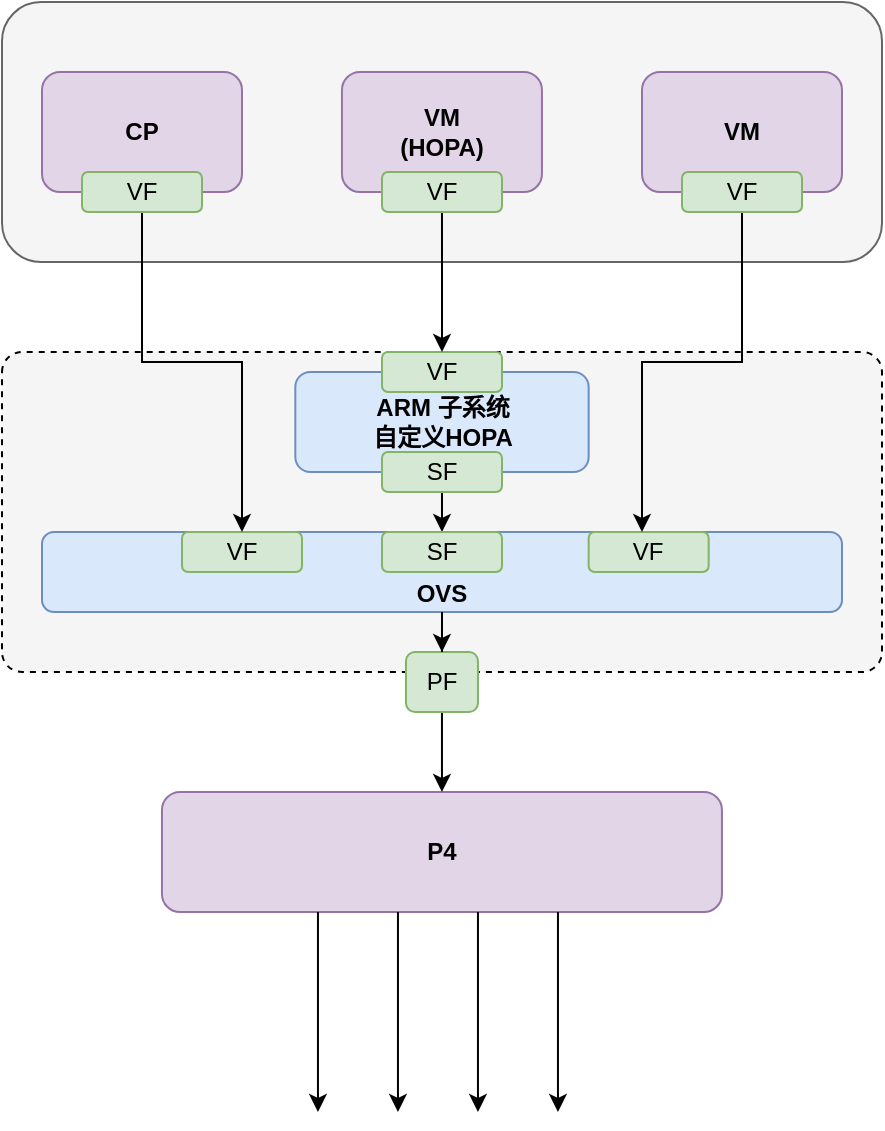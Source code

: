 <mxfile version="24.0.0" type="github">
  <diagram name="第 1 页" id="Ht9HqhTAGx8YjxHSbbby">
    <mxGraphModel dx="1436" dy="853" grid="1" gridSize="10" guides="1" tooltips="1" connect="1" arrows="1" fold="1" page="1" pageScale="1" pageWidth="827" pageHeight="1169" math="0" shadow="0">
      <root>
        <mxCell id="0" />
        <mxCell id="1" parent="0" />
        <mxCell id="pJMG76k29w3HXzMHniYX-48" value="" style="rounded=1;whiteSpace=wrap;html=1;fillColor=#f5f5f5;strokeColor=#666666;fontColor=#333333;" parent="1" vertex="1">
          <mxGeometry x="40" y="5" width="440" height="130" as="geometry" />
        </mxCell>
        <mxCell id="pJMG76k29w3HXzMHniYX-2" value="" style="points=[[0.25,0,0],[0.5,0,0],[0.75,0,0],[1,0.25,0],[1,0.5,0],[1,0.75,0],[0.75,1,0],[0.5,1,0],[0.25,1,0],[0,0.75,0],[0,0.5,0],[0,0.25,0]];shape=mxgraph.bpmn.task;whiteSpace=wrap;rectStyle=rounded;size=10;html=1;container=1;expand=0;collapsible=0;taskMarker=abstract;fillColor=#f5f5f5;fontColor=#333333;strokeColor=default;labelPosition=left;verticalLabelPosition=top;align=right;verticalAlign=bottom;dashed=1;fontSize=12;fontStyle=1" parent="1" vertex="1">
          <mxGeometry x="40" y="180" width="440" height="160" as="geometry" />
        </mxCell>
        <mxCell id="avUbgAyuhhQzkx1hzSZD-8" style="edgeStyle=orthogonalEdgeStyle;rounded=0;orthogonalLoop=1;jettySize=auto;html=1;exitX=0.5;exitY=1;exitDx=0;exitDy=0;" edge="1" parent="pJMG76k29w3HXzMHniYX-2" source="pJMG76k29w3HXzMHniYX-4" target="avUbgAyuhhQzkx1hzSZD-2">
          <mxGeometry relative="1" as="geometry" />
        </mxCell>
        <mxCell id="pJMG76k29w3HXzMHniYX-4" value="ARM 子系统&lt;br&gt;自定义HOPA" style="rounded=1;whiteSpace=wrap;html=1;fillColor=#dae8fc;strokeColor=#6c8ebf;fontSize=12;fontStyle=1" parent="pJMG76k29w3HXzMHniYX-2" vertex="1">
          <mxGeometry x="146.66" y="10" width="146.67" height="50" as="geometry" />
        </mxCell>
        <mxCell id="avUbgAyuhhQzkx1hzSZD-2" value="OVS" style="rounded=1;whiteSpace=wrap;html=1;fillColor=#dae8fc;strokeColor=#6c8ebf;fontSize=12;fontStyle=1;verticalAlign=bottom;" vertex="1" parent="pJMG76k29w3HXzMHniYX-2">
          <mxGeometry x="20" y="90" width="400" height="40" as="geometry" />
        </mxCell>
        <mxCell id="avUbgAyuhhQzkx1hzSZD-10" value="SF" style="rounded=1;whiteSpace=wrap;html=1;fillColor=#d5e8d4;strokeColor=#82b366;" vertex="1" parent="pJMG76k29w3HXzMHniYX-2">
          <mxGeometry x="190" y="50" width="60" height="20" as="geometry" />
        </mxCell>
        <mxCell id="avUbgAyuhhQzkx1hzSZD-13" value="VF" style="rounded=1;whiteSpace=wrap;html=1;fillColor=#d5e8d4;strokeColor=#82b366;" vertex="1" parent="pJMG76k29w3HXzMHniYX-2">
          <mxGeometry x="190" width="60" height="20" as="geometry" />
        </mxCell>
        <mxCell id="avUbgAyuhhQzkx1hzSZD-17" value="VF" style="rounded=1;whiteSpace=wrap;html=1;fillColor=#d5e8d4;strokeColor=#82b366;" vertex="1" parent="pJMG76k29w3HXzMHniYX-2">
          <mxGeometry x="90" y="90" width="60" height="20" as="geometry" />
        </mxCell>
        <mxCell id="avUbgAyuhhQzkx1hzSZD-18" value="VF" style="rounded=1;whiteSpace=wrap;html=1;fillColor=#d5e8d4;strokeColor=#82b366;" vertex="1" parent="pJMG76k29w3HXzMHniYX-2">
          <mxGeometry x="293.33" y="90" width="60" height="20" as="geometry" />
        </mxCell>
        <mxCell id="avUbgAyuhhQzkx1hzSZD-19" value="SF" style="rounded=1;whiteSpace=wrap;html=1;fillColor=#d5e8d4;strokeColor=#82b366;" vertex="1" parent="pJMG76k29w3HXzMHniYX-2">
          <mxGeometry x="190" y="90" width="60" height="20" as="geometry" />
        </mxCell>
        <mxCell id="pJMG76k29w3HXzMHniYX-12" value="P4" style="rounded=1;whiteSpace=wrap;html=1;fillColor=#e1d5e7;strokeColor=#9673a6;fontSize=12;fontStyle=1" parent="1" vertex="1">
          <mxGeometry x="119.98" y="400" width="280" height="60" as="geometry" />
        </mxCell>
        <mxCell id="avUbgAyuhhQzkx1hzSZD-3" style="edgeStyle=orthogonalEdgeStyle;rounded=0;orthogonalLoop=1;jettySize=auto;html=1;exitX=0.5;exitY=1;exitDx=0;exitDy=0;" edge="1" parent="1" source="pJMG76k29w3HXzMHniYX-21">
          <mxGeometry relative="1" as="geometry">
            <mxPoint x="260" y="180" as="targetPoint" />
          </mxGeometry>
        </mxCell>
        <mxCell id="pJMG76k29w3HXzMHniYX-21" value="VM&lt;br&gt;(HOPA)" style="rounded=1;whiteSpace=wrap;html=1;fillColor=#e1d5e7;strokeColor=#9673a6;fontSize=12;fontStyle=1" parent="1" vertex="1">
          <mxGeometry x="209.98" y="40" width="100" height="60" as="geometry" />
        </mxCell>
        <mxCell id="avUbgAyuhhQzkx1hzSZD-4" style="edgeStyle=orthogonalEdgeStyle;rounded=0;orthogonalLoop=1;jettySize=auto;html=1;exitX=0.5;exitY=1;exitDx=0;exitDy=0;entryX=0.75;entryY=0;entryDx=0;entryDy=0;" edge="1" parent="1" source="pJMG76k29w3HXzMHniYX-23" target="avUbgAyuhhQzkx1hzSZD-2">
          <mxGeometry relative="1" as="geometry" />
        </mxCell>
        <mxCell id="pJMG76k29w3HXzMHniYX-23" value="VM" style="rounded=1;whiteSpace=wrap;html=1;fillColor=#e1d5e7;strokeColor=#9673a6;fontSize=12;fontStyle=1" parent="1" vertex="1">
          <mxGeometry x="360" y="40" width="100" height="60" as="geometry" />
        </mxCell>
        <mxCell id="pJMG76k29w3HXzMHniYX-38" value="" style="endArrow=classic;html=1;rounded=0;" parent="1" edge="1">
          <mxGeometry width="50" height="50" relative="1" as="geometry">
            <mxPoint x="197.98" y="460" as="sourcePoint" />
            <mxPoint x="197.98" y="560" as="targetPoint" />
          </mxGeometry>
        </mxCell>
        <mxCell id="pJMG76k29w3HXzMHniYX-40" value="" style="endArrow=classic;html=1;rounded=0;" parent="1" edge="1">
          <mxGeometry width="50" height="50" relative="1" as="geometry">
            <mxPoint x="237.98" y="460" as="sourcePoint" />
            <mxPoint x="237.98" y="560" as="targetPoint" />
          </mxGeometry>
        </mxCell>
        <mxCell id="pJMG76k29w3HXzMHniYX-41" value="" style="endArrow=classic;html=1;rounded=0;" parent="1" edge="1">
          <mxGeometry width="50" height="50" relative="1" as="geometry">
            <mxPoint x="277.98" y="460" as="sourcePoint" />
            <mxPoint x="277.98" y="560" as="targetPoint" />
          </mxGeometry>
        </mxCell>
        <mxCell id="pJMG76k29w3HXzMHniYX-42" value="" style="endArrow=classic;html=1;rounded=0;" parent="1" edge="1">
          <mxGeometry width="50" height="50" relative="1" as="geometry">
            <mxPoint x="317.98" y="460" as="sourcePoint" />
            <mxPoint x="317.98" y="560" as="targetPoint" />
          </mxGeometry>
        </mxCell>
        <mxCell id="pJMG76k29w3HXzMHniYX-46" style="edgeStyle=orthogonalEdgeStyle;rounded=0;orthogonalLoop=1;jettySize=auto;html=1;exitX=0.5;exitY=1;exitDx=0;exitDy=0;entryX=0.5;entryY=0;entryDx=0;entryDy=0;" parent="1" source="pJMG76k29w3HXzMHniYX-44" target="pJMG76k29w3HXzMHniYX-12" edge="1">
          <mxGeometry relative="1" as="geometry" />
        </mxCell>
        <mxCell id="pJMG76k29w3HXzMHniYX-44" value="PF" style="rounded=1;whiteSpace=wrap;html=1;fillColor=#d5e8d4;strokeColor=#82b366;" parent="1" vertex="1">
          <mxGeometry x="241.98" y="330" width="36" height="30" as="geometry" />
        </mxCell>
        <mxCell id="avUbgAyuhhQzkx1hzSZD-5" style="edgeStyle=orthogonalEdgeStyle;rounded=0;orthogonalLoop=1;jettySize=auto;html=1;exitX=0.5;exitY=1;exitDx=0;exitDy=0;entryX=0.25;entryY=0;entryDx=0;entryDy=0;" edge="1" parent="1" source="pJMG76k29w3HXzMHniYX-49" target="avUbgAyuhhQzkx1hzSZD-2">
          <mxGeometry relative="1" as="geometry" />
        </mxCell>
        <mxCell id="pJMG76k29w3HXzMHniYX-49" value="CP" style="rounded=1;whiteSpace=wrap;html=1;fillColor=#e1d5e7;strokeColor=#9673a6;fontSize=12;fontStyle=1" parent="1" vertex="1">
          <mxGeometry x="60" y="40" width="100" height="60" as="geometry" />
        </mxCell>
        <mxCell id="avUbgAyuhhQzkx1hzSZD-9" style="edgeStyle=orthogonalEdgeStyle;rounded=0;orthogonalLoop=1;jettySize=auto;html=1;entryX=0.5;entryY=0;entryDx=0;entryDy=0;" edge="1" parent="1" source="avUbgAyuhhQzkx1hzSZD-2" target="pJMG76k29w3HXzMHniYX-44">
          <mxGeometry relative="1" as="geometry" />
        </mxCell>
        <mxCell id="avUbgAyuhhQzkx1hzSZD-14" value="VF" style="rounded=1;whiteSpace=wrap;html=1;fillColor=#d5e8d4;strokeColor=#82b366;" vertex="1" parent="1">
          <mxGeometry x="230" y="90" width="60" height="20" as="geometry" />
        </mxCell>
        <mxCell id="avUbgAyuhhQzkx1hzSZD-15" value="VF" style="rounded=1;whiteSpace=wrap;html=1;fillColor=#d5e8d4;strokeColor=#82b366;" vertex="1" parent="1">
          <mxGeometry x="380" y="90" width="60" height="20" as="geometry" />
        </mxCell>
        <mxCell id="avUbgAyuhhQzkx1hzSZD-16" value="VF" style="rounded=1;whiteSpace=wrap;html=1;fillColor=#d5e8d4;strokeColor=#82b366;" vertex="1" parent="1">
          <mxGeometry x="80" y="90" width="60" height="20" as="geometry" />
        </mxCell>
      </root>
    </mxGraphModel>
  </diagram>
</mxfile>
